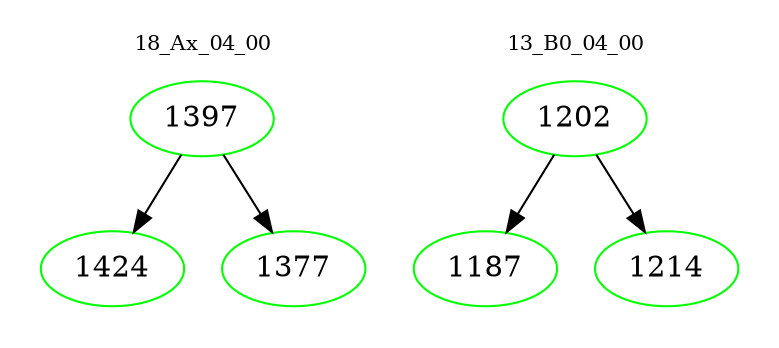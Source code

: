 digraph{
subgraph cluster_0 {
color = white
label = "18_Ax_04_00";
fontsize=10;
T0_1397 [label="1397", color="green"]
T0_1397 -> T0_1424 [color="black"]
T0_1424 [label="1424", color="green"]
T0_1397 -> T0_1377 [color="black"]
T0_1377 [label="1377", color="green"]
}
subgraph cluster_1 {
color = white
label = "13_B0_04_00";
fontsize=10;
T1_1202 [label="1202", color="green"]
T1_1202 -> T1_1187 [color="black"]
T1_1187 [label="1187", color="green"]
T1_1202 -> T1_1214 [color="black"]
T1_1214 [label="1214", color="green"]
}
}
